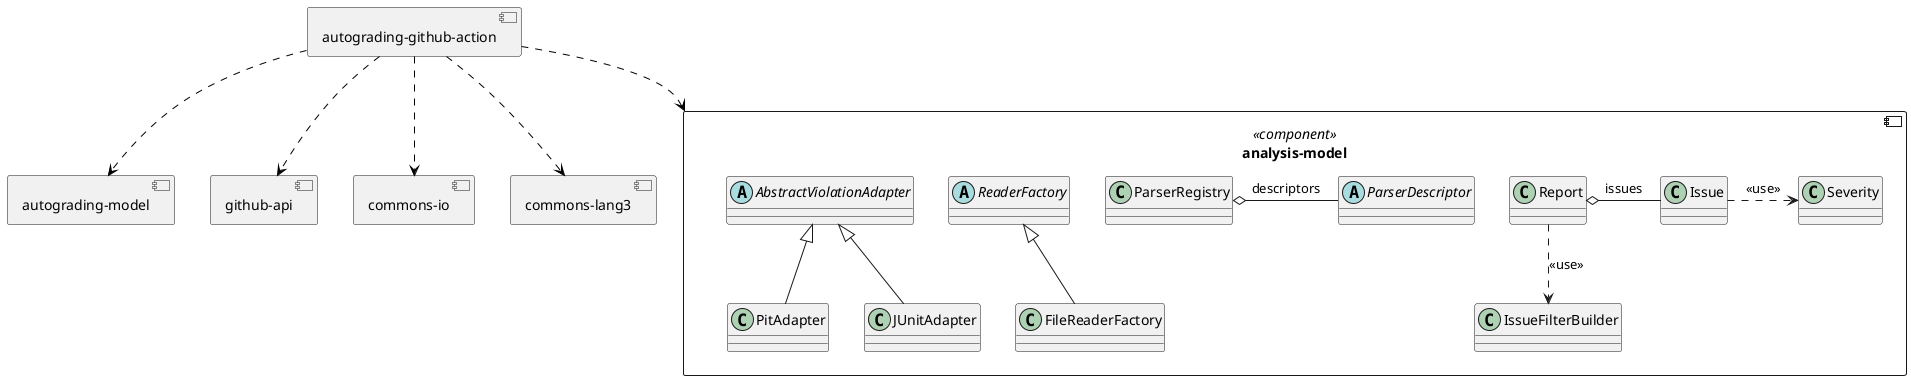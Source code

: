 @startuml

component "autograding-github-action" as autograding_github_action {
}

component "autograding-model" as autograding_model {
}

component "analysis-model" <<component>> as analysis_model {
class Issue {
}

class Severity {
}
Issue .> Severity : <<use>>

class Report {
}
Report o- Issue : issues

abstract class ReaderFactory {
}

class FileReaderFactory {
}
ReaderFactory <|-- FileReaderFactory

abstract class ParserDescriptor {
}

class ParserRegistry {
}
ParserRegistry o- ParserDescriptor : descriptors

class IssueFilterBuilder {
}
Report ..> IssueFilterBuilder : <<use>>

abstract class AbstractViolationAdapter {
}

class PitAdapter {
}
AbstractViolationAdapter <|-- PitAdapter

class JUnitAdapter {
}
AbstractViolationAdapter <|-- JUnitAdapter

}

component "github-api" as github_api {
}

component "commons-io" as commons_io {
}

component "commons-lang3" as commons_lang3 {
}

autograding_github_action -[#000000].> autograding_model
autograding_github_action -[#000000].> analysis_model
autograding_github_action -[#000000].> github_api
autograding_github_action -[#000000].> commons_io
autograding_github_action -[#000000].> commons_lang3

@enduml